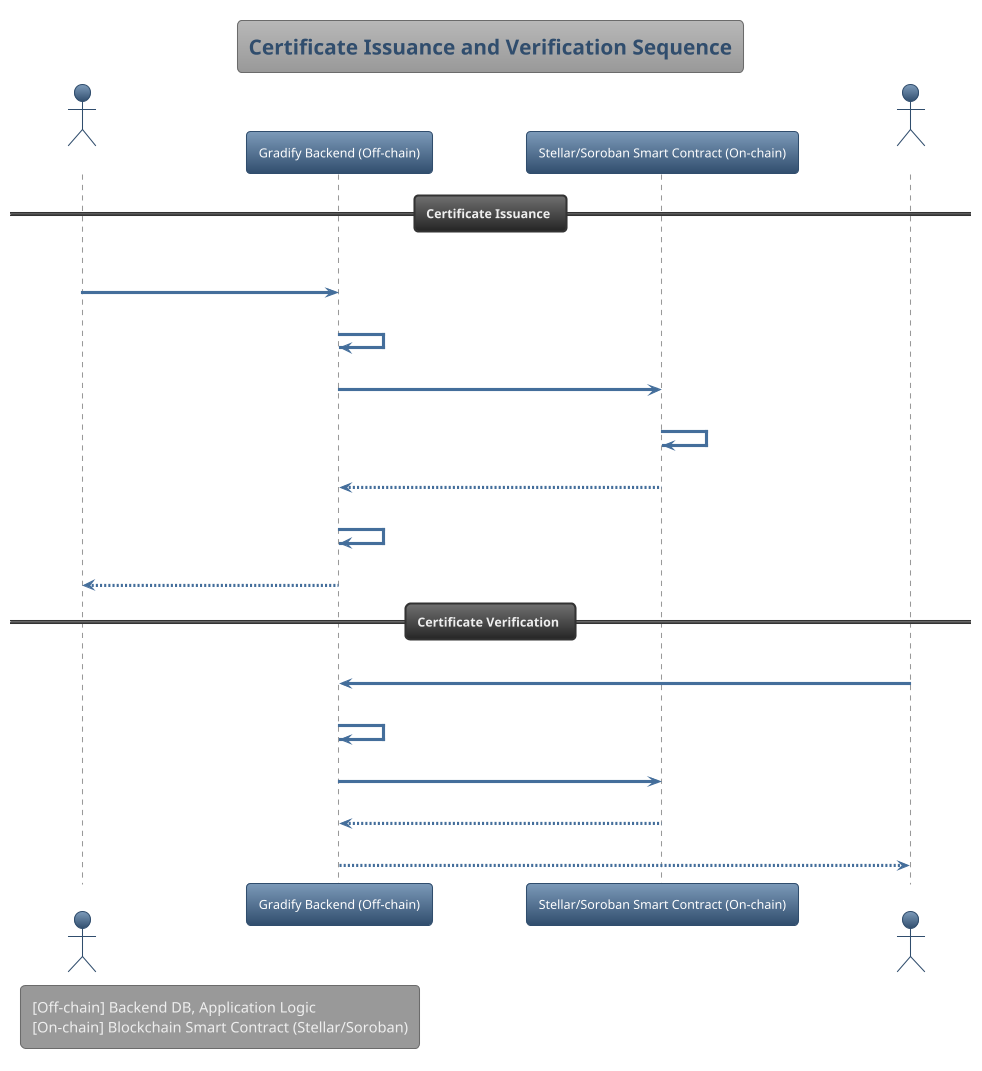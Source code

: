 @startuml
!theme spacelab
title Certificate Issuance and Verification Sequence

actor "Institution (Verified)" as Institution
participant "Gradify Backend (Off-chain)" as Backend
participant "Stellar/Soroban Smart Contract (On-chain)" as Blockchain
actor "External Verifier" as Verifier

== Certificate Issuance ==
Institution -> Backend: Submit certificate data & file\n(authentication required)
Backend -> Backend: Validate institution status (must be verified)
Backend -> Blockchain: Call registerCertificate(hash, metadata)
Blockchain -> Blockchain: Register certificate NFT/hash on-chain
Blockchain --> Backend: Return transaction hash
Backend -> Backend: Store certificate metadata and tx hash in DB
Backend --> Institution: Confirmation & public verification link

== Certificate Verification ==
Verifier -> Backend: Access verification page (by QR code or link)
Backend -> Backend: Fetch certificate metadata & tx hash
Backend -> Blockchain: Query transaction hash/verify on-chain record
Blockchain --> Backend: Return on-chain data/validation
Backend --> Verifier: Show certificate status and authenticity

legend bottom left
  [Off-chain] Backend DB, Application Logic
  [On-chain] Blockchain Smart Contract (Stellar/Soroban)
endlegend

@enduml
